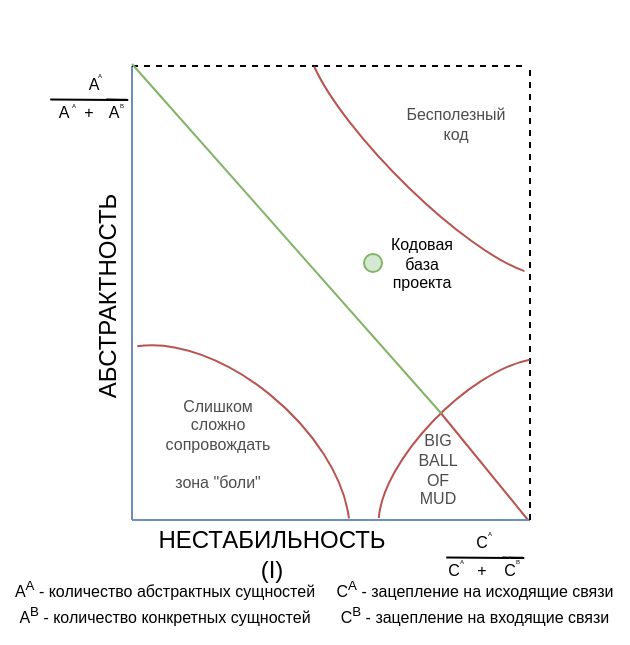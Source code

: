 <mxfile version="14.9.4" type="browser"><diagram id="pbW4luSstA6-zvFiDWHg" name="Page-1"><mxGraphModel dx="1062" dy="595" grid="0" gridSize="10" guides="1" tooltips="1" connect="1" arrows="1" fold="1" page="0" pageScale="1" pageWidth="827" pageHeight="1169" math="0" shadow="0"><root><mxCell id="0"/><mxCell id="1" parent="0"/><mxCell id="PIcU6qcfsBoULV9ciGbp-2" value="" style="endArrow=none;html=1;fillColor=#f8cecc;strokeColor=#b85450;startArrow=none;" parent="1" edge="1"><mxGeometry width="50" height="50" relative="1" as="geometry"><mxPoint x="541" y="261" as="sourcePoint"/><mxPoint x="585" y="315" as="targetPoint"/></mxGeometry></mxCell><mxCell id="PIcU6qcfsBoULV9ciGbp-3" value="" style="endArrow=none;html=1;fillColor=#dae8fc;strokeColor=#6c8ebf;" parent="1" edge="1"><mxGeometry width="50" height="50" relative="1" as="geometry"><mxPoint x="387" y="315" as="sourcePoint"/><mxPoint x="387" y="88" as="targetPoint"/></mxGeometry></mxCell><mxCell id="PIcU6qcfsBoULV9ciGbp-4" value="" style="endArrow=none;html=1;fillColor=#dae8fc;strokeColor=#6c8ebf;" parent="1" edge="1"><mxGeometry width="50" height="50" relative="1" as="geometry"><mxPoint x="387" y="315" as="sourcePoint"/><mxPoint x="586" y="315" as="targetPoint"/></mxGeometry></mxCell><mxCell id="PIcU6qcfsBoULV9ciGbp-5" value="" style="endArrow=none;html=1;dashed=1;" parent="1" edge="1"><mxGeometry width="50" height="50" relative="1" as="geometry"><mxPoint x="586" y="315" as="sourcePoint"/><mxPoint x="586" y="89" as="targetPoint"/></mxGeometry></mxCell><mxCell id="PIcU6qcfsBoULV9ciGbp-6" value="" style="endArrow=none;html=1;dashed=1;" parent="1" edge="1"><mxGeometry width="50" height="50" relative="1" as="geometry"><mxPoint x="387" y="88" as="sourcePoint"/><mxPoint x="585" y="88" as="targetPoint"/></mxGeometry></mxCell><mxCell id="PIcU6qcfsBoULV9ciGbp-10" value="АБСТРАКТНОСТЬ" style="text;html=1;align=center;verticalAlign=middle;whiteSpace=wrap;rounded=0;rotation=-90;" parent="1" vertex="1"><mxGeometry x="355" y="193" width="40" height="20" as="geometry"/></mxCell><mxCell id="PIcU6qcfsBoULV9ciGbp-11" value="НЕСТАБИЛЬНОСТЬ (I)" style="text;html=1;strokeColor=none;fillColor=none;align=center;verticalAlign=middle;whiteSpace=wrap;rounded=0;" parent="1" vertex="1"><mxGeometry x="437" y="322" width="40" height="20" as="geometry"/></mxCell><mxCell id="PIcU6qcfsBoULV9ciGbp-14" value="" style="verticalLabelPosition=bottom;verticalAlign=top;html=1;shape=mxgraph.basic.arc;startAngle=0.323;endAngle=0.659;rotation=-139;fillColor=#f8cecc;strokeColor=#b85450;" parent="1" vertex="1"><mxGeometry x="351.04" y="244.0" width="156.96" height="91.01" as="geometry"/></mxCell><mxCell id="PIcU6qcfsBoULV9ciGbp-15" value="" style="verticalLabelPosition=bottom;verticalAlign=top;html=1;shape=mxgraph.basic.arc;startAngle=0.323;endAngle=0.659;rotation=45;fillColor=#f8cecc;strokeColor=#b85450;" parent="1" vertex="1"><mxGeometry x="451.7" y="110.12" width="168.85" height="41" as="geometry"/></mxCell><mxCell id="PIcU6qcfsBoULV9ciGbp-16" value="Бесполезный&lt;br&gt;код" style="text;html=1;strokeColor=none;fillColor=none;align=center;verticalAlign=middle;whiteSpace=wrap;rounded=0;fontSize=8;fontColor=#4D4D4D;" parent="1" vertex="1"><mxGeometry x="528" y="107" width="42" height="20" as="geometry"/></mxCell><mxCell id="PIcU6qcfsBoULV9ciGbp-17" value="Слишком&lt;br&gt;сложно сопровождать&lt;br&gt;&lt;br&gt;зона &quot;боли&quot;" style="text;html=1;strokeColor=none;fillColor=none;align=center;verticalAlign=middle;whiteSpace=wrap;rounded=0;fontSize=8;fontColor=#4D4D4D;" parent="1" vertex="1"><mxGeometry x="408.52" y="267" width="42" height="20" as="geometry"/></mxCell><mxCell id="PIcU6qcfsBoULV9ciGbp-35" value="" style="group" parent="1" vertex="1" connectable="0"><mxGeometry x="528" y="310" width="72" height="40" as="geometry"/></mxCell><mxCell id="PIcU6qcfsBoULV9ciGbp-19" value="&lt;span style=&quot;font-size: 3px&quot;&gt;A&lt;/span&gt;" style="text;html=1;strokeColor=none;fillColor=none;align=center;verticalAlign=middle;whiteSpace=wrap;rounded=0;fontSize=8;fontStyle=0" parent="PIcU6qcfsBoULV9ciGbp-35" vertex="1"><mxGeometry x="18.13" width="40" height="20" as="geometry"/></mxCell><mxCell id="PIcU6qcfsBoULV9ciGbp-22" value="C" style="text;html=1;strokeColor=none;fillColor=none;align=center;verticalAlign=middle;whiteSpace=wrap;rounded=0;fontSize=8;fontStyle=0" parent="PIcU6qcfsBoULV9ciGbp-35" vertex="1"><mxGeometry y="20" width="40" height="20" as="geometry"/></mxCell><mxCell id="PIcU6qcfsBoULV9ciGbp-29" value="" style="group;fontStyle=0" parent="PIcU6qcfsBoULV9ciGbp-35" vertex="1" connectable="0"><mxGeometry x="4.13" y="6" width="67.87" height="34" as="geometry"/></mxCell><mxCell id="PIcU6qcfsBoULV9ciGbp-23" value="&lt;span style=&quot;font-size: 3px&quot;&gt;A&lt;/span&gt;" style="text;html=1;strokeColor=none;fillColor=none;align=center;verticalAlign=middle;whiteSpace=wrap;rounded=0;fontSize=8;fontStyle=0" parent="PIcU6qcfsBoULV9ciGbp-29" vertex="1"><mxGeometry y="8" width="40" height="20" as="geometry"/></mxCell><mxCell id="PIcU6qcfsBoULV9ciGbp-32" value="" style="group;fontStyle=0" parent="PIcU6qcfsBoULV9ciGbp-29" vertex="1" connectable="0"><mxGeometry x="9.87" width="58" height="34" as="geometry"/></mxCell><mxCell id="PIcU6qcfsBoULV9ciGbp-18" value="C" style="text;html=1;strokeColor=none;fillColor=none;align=center;verticalAlign=middle;whiteSpace=wrap;rounded=0;fontSize=8;fontStyle=0" parent="PIcU6qcfsBoULV9ciGbp-32" vertex="1"><mxGeometry width="40" height="20" as="geometry"/></mxCell><mxCell id="PIcU6qcfsBoULV9ciGbp-24" value="C" style="text;html=1;strokeColor=none;fillColor=none;align=center;verticalAlign=middle;whiteSpace=wrap;rounded=0;fontSize=8;fontStyle=0" parent="PIcU6qcfsBoULV9ciGbp-32" vertex="1"><mxGeometry x="13.87" y="14" width="40" height="20" as="geometry"/></mxCell><mxCell id="PIcU6qcfsBoULV9ciGbp-25" value="&lt;span style=&quot;font-size: 3px&quot;&gt;B&lt;/span&gt;" style="text;html=1;strokeColor=none;fillColor=none;align=center;verticalAlign=middle;whiteSpace=wrap;rounded=0;fontSize=8;fontStyle=0" parent="PIcU6qcfsBoULV9ciGbp-32" vertex="1"><mxGeometry x="18" y="8" width="40" height="20" as="geometry"/></mxCell><mxCell id="PIcU6qcfsBoULV9ciGbp-26" value="" style="endArrow=none;html=1;fontSize=8;fontStyle=0" parent="PIcU6qcfsBoULV9ciGbp-32" edge="1"><mxGeometry width="50" height="50" relative="1" as="geometry"><mxPoint x="2.13" y="17.76" as="sourcePoint"/><mxPoint x="30.13" y="17.76" as="targetPoint"/><Array as="points"><mxPoint x="45" y="18"/></Array></mxGeometry></mxCell><mxCell id="PIcU6qcfsBoULV9ciGbp-27" value="+" style="text;html=1;strokeColor=none;fillColor=none;align=center;verticalAlign=middle;whiteSpace=wrap;rounded=0;fontSize=8;fontStyle=0" parent="PIcU6qcfsBoULV9ciGbp-32" vertex="1"><mxGeometry y="14" width="40" height="20" as="geometry"/></mxCell><mxCell id="PIcU6qcfsBoULV9ciGbp-36" value="C&lt;sup&gt;A&lt;/sup&gt; - зацепление на исходящие связи&lt;br&gt;С&lt;sup&gt;B&lt;/sup&gt; - зацепление на входящие связи" style="text;html=1;strokeColor=none;fillColor=none;align=center;verticalAlign=middle;whiteSpace=wrap;rounded=0;fontSize=8;" parent="1" vertex="1"><mxGeometry x="482" y="346" width="153" height="20" as="geometry"/></mxCell><mxCell id="PIcU6qcfsBoULV9ciGbp-37" value="" style="ellipse;whiteSpace=wrap;html=1;fontSize=8;fillColor=#d5e8d4;strokeColor=#82b366;" parent="1" vertex="1"><mxGeometry x="503" y="182" width="9" height="9" as="geometry"/></mxCell><mxCell id="PIcU6qcfsBoULV9ciGbp-38" value="Кодовая база проекта" style="text;html=1;strokeColor=none;fillColor=none;align=center;verticalAlign=middle;whiteSpace=wrap;rounded=0;fontSize=8;" parent="1" vertex="1"><mxGeometry x="512" y="176.5" width="40" height="20" as="geometry"/></mxCell><mxCell id="PIcU6qcfsBoULV9ciGbp-42" value="&lt;span style=&quot;font-size: 3px&quot;&gt;A&lt;/span&gt;" style="text;html=1;strokeColor=none;fillColor=none;align=center;verticalAlign=middle;whiteSpace=wrap;rounded=0;fontSize=8;fontStyle=0" parent="1" vertex="1"><mxGeometry x="351.13" y="81" width="40" height="20" as="geometry"/></mxCell><mxCell id="PIcU6qcfsBoULV9ciGbp-43" value="A" style="text;html=1;strokeColor=none;fillColor=none;align=center;verticalAlign=middle;whiteSpace=wrap;rounded=0;fontSize=8;fontStyle=0" parent="1" vertex="1"><mxGeometry x="333" y="101" width="40" height="20" as="geometry"/></mxCell><mxCell id="PIcU6qcfsBoULV9ciGbp-46" value="" style="group;fontStyle=0" parent="1" vertex="1" connectable="0"><mxGeometry x="344" y="87" width="58" height="34" as="geometry"/></mxCell><mxCell id="PIcU6qcfsBoULV9ciGbp-47" value="A" style="text;html=1;strokeColor=none;fillColor=none;align=center;verticalAlign=middle;whiteSpace=wrap;rounded=0;fontSize=8;fontStyle=0" parent="PIcU6qcfsBoULV9ciGbp-46" vertex="1"><mxGeometry x="4" width="40" height="20" as="geometry"/></mxCell><mxCell id="PIcU6qcfsBoULV9ciGbp-48" value="A" style="text;html=1;strokeColor=none;fillColor=none;align=center;verticalAlign=middle;whiteSpace=wrap;rounded=0;fontSize=8;fontStyle=0" parent="PIcU6qcfsBoULV9ciGbp-46" vertex="1"><mxGeometry x="13.87" y="14" width="40" height="20" as="geometry"/></mxCell><mxCell id="PIcU6qcfsBoULV9ciGbp-50" value="" style="endArrow=none;html=1;fontSize=8;fontStyle=0" parent="PIcU6qcfsBoULV9ciGbp-46" edge="1"><mxGeometry width="50" height="50" relative="1" as="geometry"><mxPoint x="2.13" y="17.76" as="sourcePoint"/><mxPoint x="30.13" y="17.76" as="targetPoint"/><Array as="points"><mxPoint x="45" y="18"/></Array></mxGeometry></mxCell><mxCell id="PIcU6qcfsBoULV9ciGbp-51" value="+" style="text;html=1;strokeColor=none;fillColor=none;align=center;verticalAlign=middle;whiteSpace=wrap;rounded=0;fontSize=8;fontStyle=0" parent="PIcU6qcfsBoULV9ciGbp-46" vertex="1"><mxGeometry x="13.87" y="14" width="15" height="20" as="geometry"/></mxCell><mxCell id="PIcU6qcfsBoULV9ciGbp-45" value="&lt;span style=&quot;font-size: 3px&quot;&gt;A&lt;/span&gt;" style="text;html=1;strokeColor=none;fillColor=none;align=center;verticalAlign=middle;whiteSpace=wrap;rounded=0;fontSize=8;fontStyle=0" parent="PIcU6qcfsBoULV9ciGbp-46" vertex="1"><mxGeometry x="-6.13" y="8.88" width="40" height="20" as="geometry"/></mxCell><mxCell id="PIcU6qcfsBoULV9ciGbp-49" value="&lt;span style=&quot;font-size: 3px&quot;&gt;B&lt;/span&gt;" style="text;html=1;strokeColor=none;fillColor=none;align=center;verticalAlign=middle;whiteSpace=wrap;rounded=0;fontSize=8;fontStyle=0" parent="PIcU6qcfsBoULV9ciGbp-46" vertex="1"><mxGeometry x="18" y="8.88" width="40" height="20" as="geometry"/></mxCell><mxCell id="PIcU6qcfsBoULV9ciGbp-52" value="A&lt;sup&gt;A&lt;/sup&gt; - количество абстрактных сущностей&lt;br&gt;A&lt;sup&gt;B&lt;/sup&gt; - количество конкретных сущностей" style="text;html=1;strokeColor=none;fillColor=none;align=center;verticalAlign=middle;whiteSpace=wrap;rounded=0;fontSize=8;" parent="1" vertex="1"><mxGeometry x="321" y="346" width="165" height="20" as="geometry"/></mxCell><mxCell id="PIcU6qcfsBoULV9ciGbp-53" value="" style="verticalLabelPosition=bottom;verticalAlign=top;html=1;shape=mxgraph.basic.arc;startAngle=0.323;endAngle=0.659;rotation=-225;fillColor=#f8cecc;strokeColor=#b85450;" parent="1" vertex="1"><mxGeometry x="495.89" y="255.49" width="125.78" height="54.24" as="geometry"/></mxCell><mxCell id="PIcU6qcfsBoULV9ciGbp-54" value="BIG&lt;br&gt;BALL&lt;br&gt;OF&lt;br&gt;MUD" style="text;html=1;strokeColor=none;fillColor=none;align=center;verticalAlign=middle;whiteSpace=wrap;rounded=0;fontSize=8;fontColor=#4D4D4D;" parent="1" vertex="1"><mxGeometry x="518.5" y="279.51" width="42" height="20" as="geometry"/></mxCell><mxCell id="PIcU6qcfsBoULV9ciGbp-55" value="" style="endArrow=none;html=1;fillColor=#d5e8d4;strokeColor=#82b366;entryX=0.479;entryY=0.992;entryDx=0;entryDy=0;entryPerimeter=0;" parent="1" target="PIcU6qcfsBoULV9ciGbp-53" edge="1"><mxGeometry width="50" height="50" relative="1" as="geometry"><mxPoint x="387.0" y="87" as="sourcePoint"/><mxPoint x="585" y="315" as="targetPoint"/></mxGeometry></mxCell></root></mxGraphModel></diagram></mxfile>